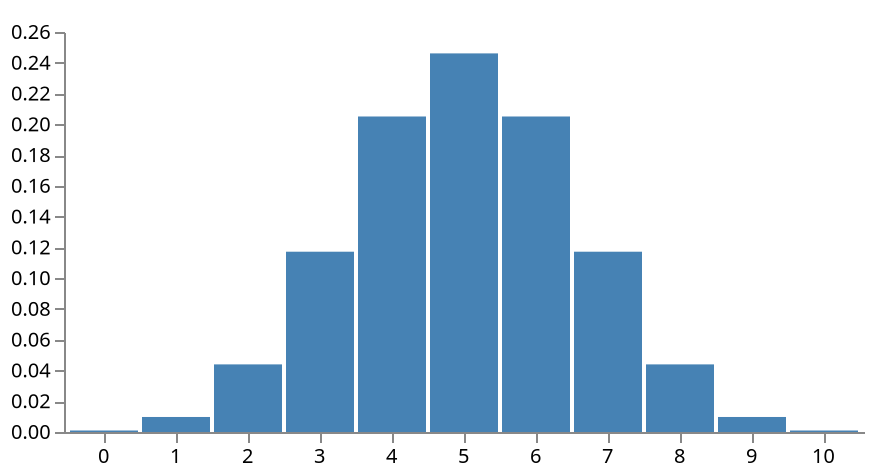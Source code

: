 {
  "$schema": "https://vega.github.io/schema/vega/v5.json",
  "description": "A basic bar chart example, with value labels shown upon pointer hover.",
  "width": 400,
  "height": 200,
  "padding": 5,

  "data": [
    {
      "name": "table",
      "values": [
        {"category": "0", "amount":  0.0009765625},
        {"category": "1", "amount":  0.009765625 },
        {"category": "2", "amount":  0.0439453125},
        {"category": "3", "amount":  0.1171875   },
        {"category": "4", "amount":  0.205078125 },
        {"category": "5", "amount":  0.24609375  },
        {"category": "6", "amount":  0.205078125 },
        {"category": "7", "amount":  0.1171875   },
        {"category": "8", "amount":  0.0439453125},
        {"category": "9", "amount":  0.009765625 },
        {"category": "10", "amount": 0.0009765625}
      ]
    }
  ],

  "signals": [
    {
      "name": "tooltip",
      "value": {},
      "on": [
        {"events": "rect:pointerover", "update": "datum"},
        {"events": "rect:pointerout",  "update": "{}"}
      ]
    }
  ],

  "scales": [
    {
      "name": "xscale",
      "type": "band",
      "domain": {"data": "table", "field": "category"},
      "range": "width",
      "padding": 0.05,
      "round": true
    },
    {
      "name": "yscale",
      "domain": {"data": "table", "field": "amount"},
      "nice": true,
      "range": "height"
    }
  ],

  "axes": [
    { "orient": "bottom", "scale": "xscale" },
    { "orient": "left", "scale": "yscale" }
  ],

  "marks": [
    {
      "type": "rect",
      "from": {"data":"table"},
      "encode": {
        "enter": {
          "x": {"scale": "xscale", "field": "category"},
          "width": {"scale": "xscale", "band": 1},
          "y": {"scale": "yscale", "field": "amount"},
          "y2": {"scale": "yscale", "value": 0}
        },
        "update": {
          "fill": {"value": "steelblue"}
        },
        "hover": {
          "fill": {"value": "red"}
        }
      }
    },
    {
      "type": "text",
      "encode": {
        "enter": {
          "align": {"value": "center"},
          "baseline": {"value": "bottom"},
          "fill": {"value": "#333"}
        },
        "update": {
          "x": {"scale": "xscale", "signal": "tooltip.category", "band": 0.5},
          "y": {"scale": "yscale", "signal": "tooltip.amount", "offset": -2},
          "text": {"signal": "tooltip.amount"},
          "fillOpacity": [
            {"test": "datum === tooltip", "value": 0},
            {"value": 1}
          ]
        }
      }
    }
  ]
}
